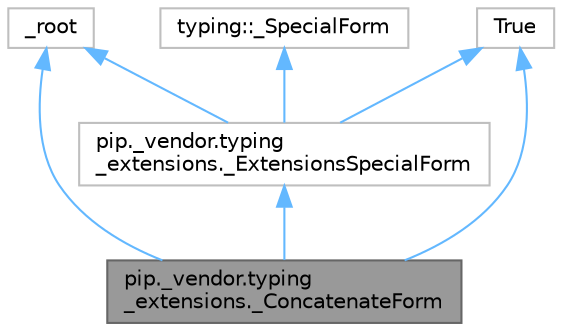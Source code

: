 digraph "pip._vendor.typing_extensions._ConcatenateForm"
{
 // LATEX_PDF_SIZE
  bgcolor="transparent";
  edge [fontname=Helvetica,fontsize=10,labelfontname=Helvetica,labelfontsize=10];
  node [fontname=Helvetica,fontsize=10,shape=box,height=0.2,width=0.4];
  Node1 [id="Node000001",label="pip._vendor.typing\l_extensions._ConcatenateForm",height=0.2,width=0.4,color="gray40", fillcolor="grey60", style="filled", fontcolor="black",tooltip=" "];
  Node2 -> Node1 [id="edge1_Node000001_Node000002",dir="back",color="steelblue1",style="solid",tooltip=" "];
  Node2 [id="Node000002",label="pip._vendor.typing\l_extensions._ExtensionsSpecialForm",height=0.2,width=0.4,color="grey75", fillcolor="white", style="filled",URL="$d4/d1e/classpip_1_1__vendor_1_1typing__extensions_1_1__ExtensionsSpecialForm.html",tooltip=" "];
  Node3 -> Node2 [id="edge2_Node000002_Node000003",dir="back",color="steelblue1",style="solid",tooltip=" "];
  Node3 [id="Node000003",label="typing::_SpecialForm",height=0.2,width=0.4,color="grey75", fillcolor="white", style="filled",tooltip=" "];
  Node4 -> Node2 [id="edge3_Node000002_Node000004",dir="back",color="steelblue1",style="solid",tooltip=" "];
  Node4 [id="Node000004",label="_root",height=0.2,width=0.4,color="grey75", fillcolor="white", style="filled",URL="$de/d5f/class__root.html",tooltip=" "];
  Node5 -> Node2 [id="edge4_Node000002_Node000005",dir="back",color="steelblue1",style="solid",tooltip=" "];
  Node5 [id="Node000005",label="True",height=0.2,width=0.4,color="grey75", fillcolor="white", style="filled",URL="$d8/d0b/classTrue.html",tooltip=" "];
  Node4 -> Node1 [id="edge5_Node000001_Node000004",dir="back",color="steelblue1",style="solid",tooltip=" "];
  Node5 -> Node1 [id="edge6_Node000001_Node000005",dir="back",color="steelblue1",style="solid",tooltip=" "];
}

